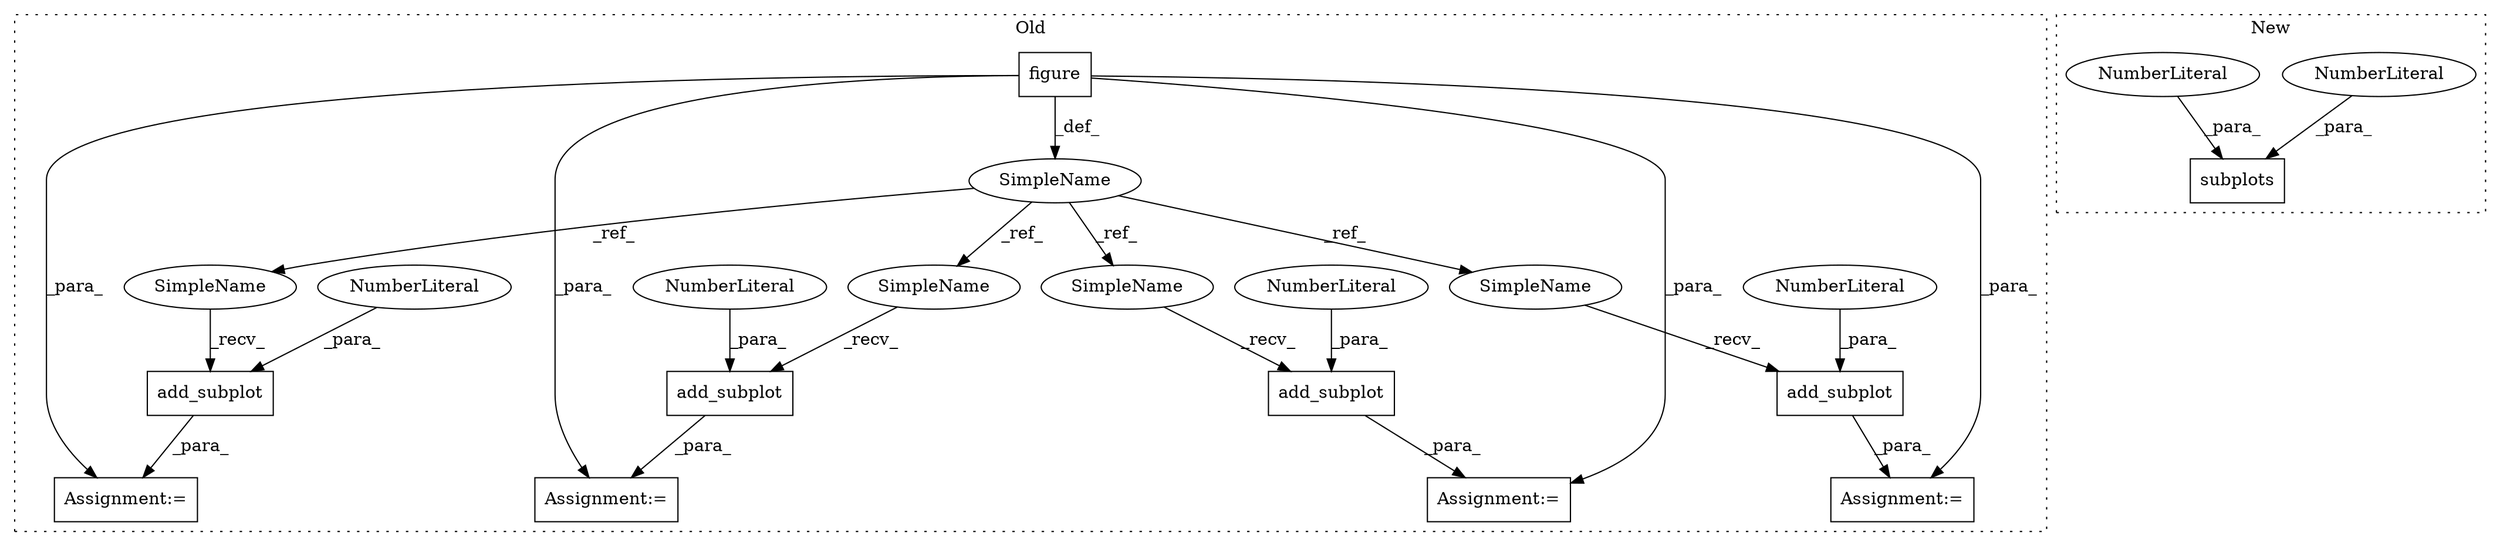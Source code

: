 digraph G {
subgraph cluster0 {
1 [label="add_subplot" a="32" s="613,630" l="12,1" shape="box"];
4 [label="Assignment:=" a="7" s="608" l="1" shape="box"];
5 [label="figure" a="32" s="357" l="8" shape="box"];
7 [label="NumberLiteral" a="34" s="629" l="1" shape="ellipse"];
8 [label="SimpleName" a="42" s="335" l="3" shape="ellipse"];
9 [label="add_subplot" a="32" s="515,532" l="12,1" shape="box"];
10 [label="NumberLiteral" a="34" s="531" l="1" shape="ellipse"];
11 [label="add_subplot" a="32" s="379,396" l="12,1" shape="box"];
12 [label="NumberLiteral" a="34" s="395" l="1" shape="ellipse"];
13 [label="Assignment:=" a="7" s="510" l="1" shape="box"];
14 [label="Assignment:=" a="7" s="374" l="1" shape="box"];
15 [label="add_subplot" a="32" s="440,457" l="12,1" shape="box"];
16 [label="NumberLiteral" a="34" s="452" l="1" shape="ellipse"];
17 [label="Assignment:=" a="7" s="435" l="1" shape="box"];
18 [label="SimpleName" a="42" s="375" l="3" shape="ellipse"];
19 [label="SimpleName" a="42" s="609" l="3" shape="ellipse"];
20 [label="SimpleName" a="42" s="436" l="3" shape="ellipse"];
21 [label="SimpleName" a="42" s="511" l="3" shape="ellipse"];
label = "Old";
style="dotted";
}
subgraph cluster1 {
2 [label="subplots" a="32" s="340,352" l="9,1" shape="box"];
3 [label="NumberLiteral" a="34" s="351" l="1" shape="ellipse"];
6 [label="NumberLiteral" a="34" s="349" l="1" shape="ellipse"];
label = "New";
style="dotted";
}
1 -> 4 [label="_para_"];
3 -> 2 [label="_para_"];
5 -> 14 [label="_para_"];
5 -> 17 [label="_para_"];
5 -> 4 [label="_para_"];
5 -> 13 [label="_para_"];
5 -> 8 [label="_def_"];
6 -> 2 [label="_para_"];
7 -> 1 [label="_para_"];
8 -> 18 [label="_ref_"];
8 -> 20 [label="_ref_"];
8 -> 21 [label="_ref_"];
8 -> 19 [label="_ref_"];
9 -> 13 [label="_para_"];
10 -> 9 [label="_para_"];
11 -> 14 [label="_para_"];
12 -> 11 [label="_para_"];
15 -> 17 [label="_para_"];
16 -> 15 [label="_para_"];
18 -> 11 [label="_recv_"];
19 -> 1 [label="_recv_"];
20 -> 15 [label="_recv_"];
21 -> 9 [label="_recv_"];
}